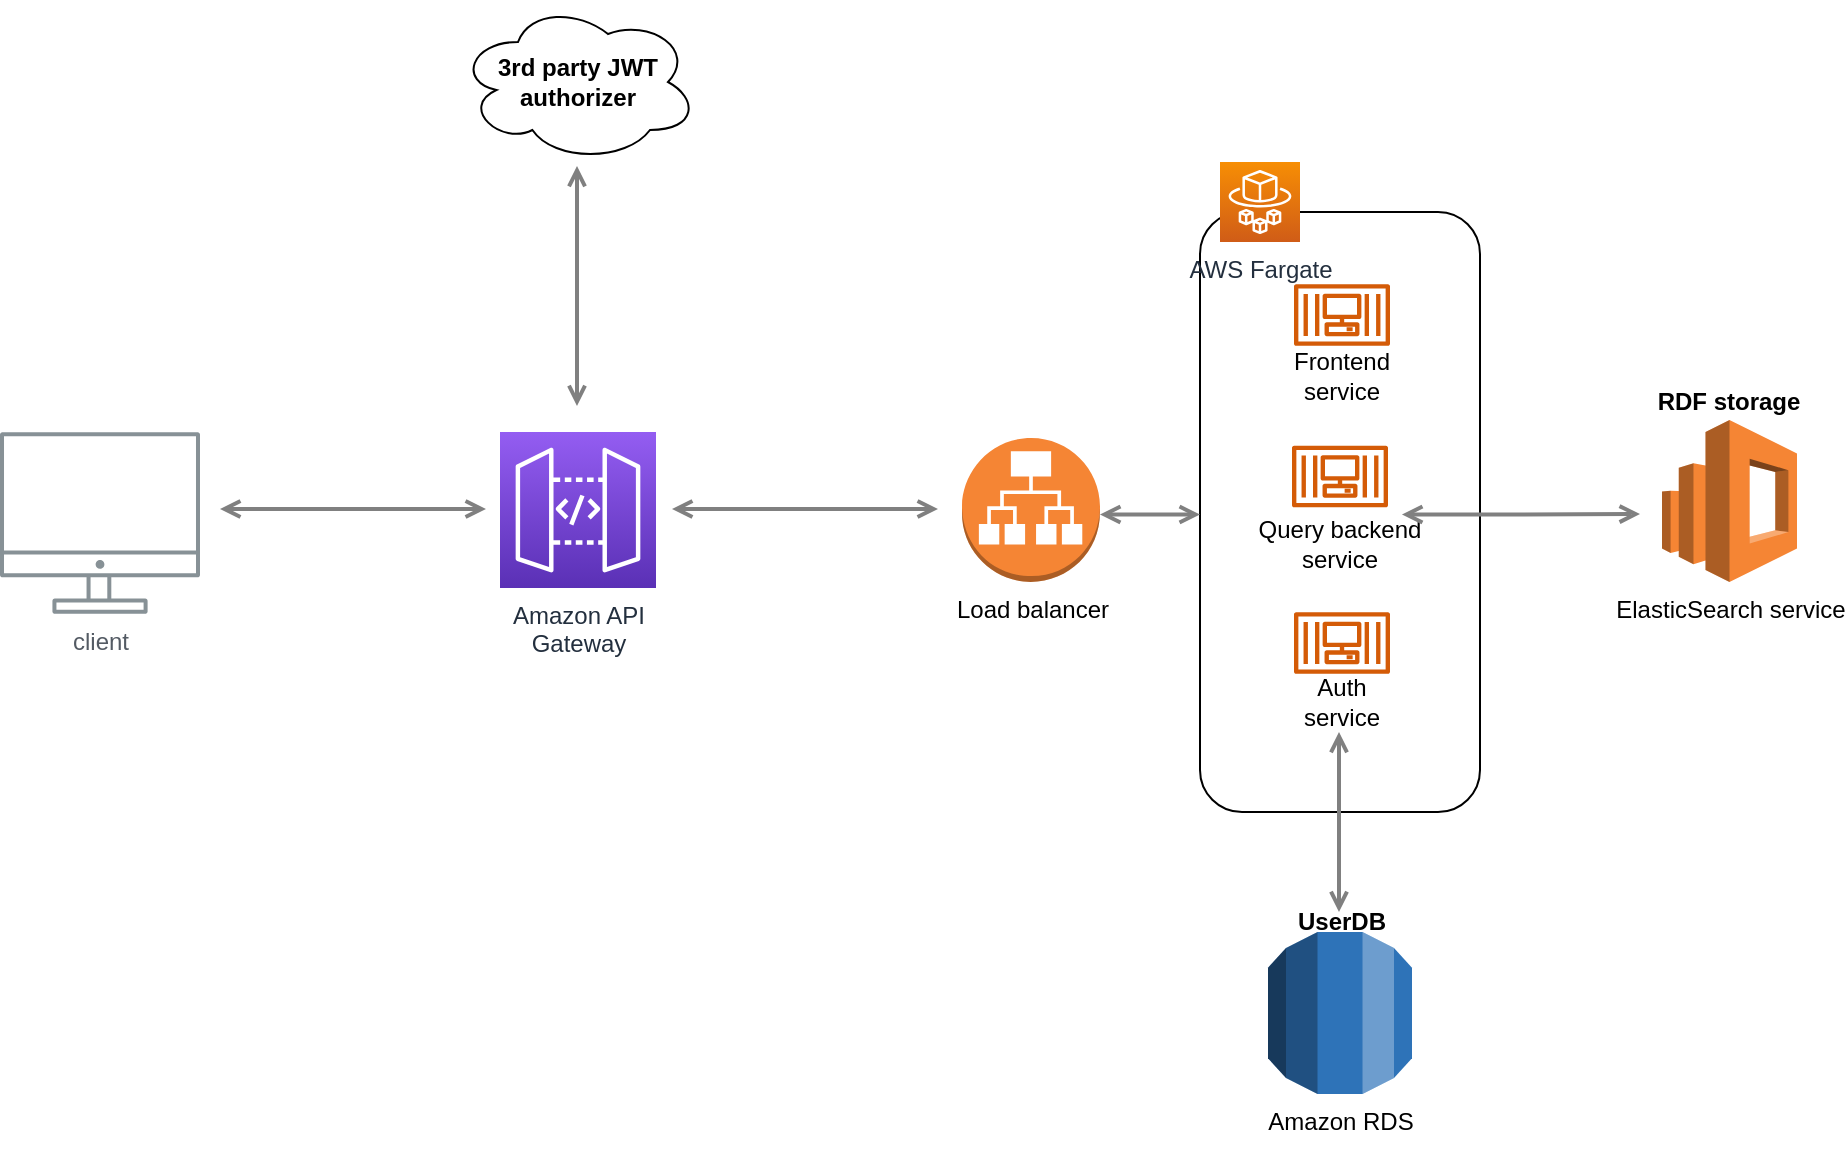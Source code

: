 <mxfile version="15.8.3" type="device"><diagram id="Ht1M8jgEwFfnCIfOTk4-" name="Page-1"><mxGraphModel dx="1426" dy="820" grid="1" gridSize="10" guides="1" tooltips="1" connect="1" arrows="1" fold="1" page="1" pageScale="1" pageWidth="1169" pageHeight="827" math="0" shadow="0"><root><mxCell id="0"/><mxCell id="1" parent="0"/><mxCell id="qKAPIafstPLK7CycVoyS-1" value="client" style="outlineConnect=0;gradientColor=none;fontColor=#545B64;strokeColor=none;fillColor=#879196;dashed=0;verticalLabelPosition=bottom;verticalAlign=top;align=center;html=1;fontSize=12;fontStyle=0;aspect=fixed;shape=mxgraph.aws4.illustration_desktop;pointerEvents=1;labelBackgroundColor=#ffffff;" vertex="1" parent="1"><mxGeometry x="100" y="840" width="100" height="91" as="geometry"/></mxCell><mxCell id="qKAPIafstPLK7CycVoyS-4" style="edgeStyle=orthogonalEdgeStyle;rounded=0;orthogonalLoop=1;jettySize=auto;html=1;startArrow=open;startFill=0;endArrow=open;endFill=0;strokeWidth=2;strokeColor=#808080;" edge="1" parent="1"><mxGeometry relative="1" as="geometry"><Array as="points"><mxPoint x="273" y="878.5"/><mxPoint x="273" y="878.5"/></Array><mxPoint x="210" y="878.5" as="sourcePoint"/><mxPoint x="343.001" y="878.5" as="targetPoint"/></mxGeometry></mxCell><mxCell id="qKAPIafstPLK7CycVoyS-5" value="Amazon API&lt;br&gt;Gateway&lt;br&gt;" style="outlineConnect=0;fontColor=#232F3E;gradientColor=#945DF2;gradientDirection=north;fillColor=#5A30B5;strokeColor=#ffffff;dashed=0;verticalLabelPosition=bottom;verticalAlign=top;align=center;html=1;fontSize=12;fontStyle=0;aspect=fixed;shape=mxgraph.aws4.resourceIcon;resIcon=mxgraph.aws4.api_gateway;labelBackgroundColor=#ffffff;" vertex="1" parent="1"><mxGeometry x="350" y="840" width="78" height="78" as="geometry"/></mxCell><mxCell id="qKAPIafstPLK7CycVoyS-6" value="&lt;div&gt;&lt;b&gt;3rd party JWT &lt;br&gt;&lt;/b&gt;&lt;/div&gt;&lt;div&gt;&lt;b&gt;authorizer&lt;br&gt;&lt;/b&gt;&lt;/div&gt;" style="ellipse;shape=cloud;whiteSpace=wrap;html=1;" vertex="1" parent="1"><mxGeometry x="329" y="625" width="120" height="80" as="geometry"/></mxCell><mxCell id="qKAPIafstPLK7CycVoyS-8" style="edgeStyle=orthogonalEdgeStyle;rounded=0;orthogonalLoop=1;jettySize=auto;html=1;startArrow=open;startFill=0;endArrow=open;endFill=0;strokeWidth=2;strokeColor=#808080;horizontal=1;" edge="1" parent="1"><mxGeometry relative="1" as="geometry"><Array as="points"><mxPoint x="388.5" y="768"/><mxPoint x="388.5" y="768"/></Array><mxPoint x="388.5" y="827" as="sourcePoint"/><mxPoint x="388.5" y="707" as="targetPoint"/></mxGeometry></mxCell><mxCell id="qKAPIafstPLK7CycVoyS-9" value="Load balancer" style="outlineConnect=0;dashed=0;verticalLabelPosition=bottom;verticalAlign=top;align=center;html=1;shape=mxgraph.aws3.application_load_balancer;fillColor=#F58534;gradientColor=none;" vertex="1" parent="1"><mxGeometry x="581" y="843" width="69" height="72" as="geometry"/></mxCell><mxCell id="qKAPIafstPLK7CycVoyS-10" style="edgeStyle=orthogonalEdgeStyle;rounded=0;orthogonalLoop=1;jettySize=auto;html=1;startArrow=open;startFill=0;endArrow=open;endFill=0;strokeWidth=2;strokeColor=#808080;" edge="1" parent="1"><mxGeometry relative="1" as="geometry"><Array as="points"><mxPoint x="499" y="878.5"/><mxPoint x="499" y="878.5"/></Array><mxPoint x="436" y="878.5" as="sourcePoint"/><mxPoint x="569.001" y="878.5" as="targetPoint"/></mxGeometry></mxCell><mxCell id="qKAPIafstPLK7CycVoyS-11" value="" style="rounded=1;whiteSpace=wrap;html=1;" vertex="1" parent="1"><mxGeometry x="700" y="730" width="140" height="300" as="geometry"/></mxCell><mxCell id="qKAPIafstPLK7CycVoyS-12" value="&lt;div&gt;AWS Fargate&lt;/div&gt;&lt;div&gt;&lt;br&gt;&lt;/div&gt;" style="sketch=0;points=[[0,0,0],[0.25,0,0],[0.5,0,0],[0.75,0,0],[1,0,0],[0,1,0],[0.25,1,0],[0.5,1,0],[0.75,1,0],[1,1,0],[0,0.25,0],[0,0.5,0],[0,0.75,0],[1,0.25,0],[1,0.5,0],[1,0.75,0]];outlineConnect=0;fontColor=#232F3E;gradientColor=#F78E04;gradientDirection=north;fillColor=#D05C17;strokeColor=#ffffff;dashed=0;verticalLabelPosition=bottom;verticalAlign=top;align=center;html=1;fontSize=12;fontStyle=0;aspect=fixed;shape=mxgraph.aws4.resourceIcon;resIcon=mxgraph.aws4.fargate;" vertex="1" parent="1"><mxGeometry x="710" y="705" width="40" height="40" as="geometry"/></mxCell><mxCell id="qKAPIafstPLK7CycVoyS-13" value="" style="sketch=0;outlineConnect=0;fontColor=#232F3E;gradientColor=none;fillColor=#D45B07;strokeColor=none;dashed=0;verticalLabelPosition=bottom;verticalAlign=top;align=center;html=1;fontSize=12;fontStyle=0;aspect=fixed;pointerEvents=1;shape=mxgraph.aws4.container_3;" vertex="1" parent="1"><mxGeometry x="747" y="766" width="48" height="31" as="geometry"/></mxCell><mxCell id="qKAPIafstPLK7CycVoyS-14" value="" style="sketch=0;outlineConnect=0;fontColor=#232F3E;gradientColor=none;fillColor=#D45B07;strokeColor=none;dashed=0;verticalLabelPosition=bottom;verticalAlign=top;align=center;html=1;fontSize=12;fontStyle=0;aspect=fixed;pointerEvents=1;shape=mxgraph.aws4.container_3;" vertex="1" parent="1"><mxGeometry x="746" y="846.75" width="48" height="31" as="geometry"/></mxCell><mxCell id="qKAPIafstPLK7CycVoyS-15" value="" style="sketch=0;outlineConnect=0;fontColor=#232F3E;gradientColor=none;fillColor=#D45B07;strokeColor=none;dashed=0;verticalLabelPosition=bottom;verticalAlign=top;align=center;html=1;fontSize=12;fontStyle=0;aspect=fixed;pointerEvents=1;shape=mxgraph.aws4.container_3;" vertex="1" parent="1"><mxGeometry x="747" y="930" width="48" height="31" as="geometry"/></mxCell><mxCell id="qKAPIafstPLK7CycVoyS-16" value="Query backend service" style="text;html=1;strokeColor=none;fillColor=none;align=center;verticalAlign=middle;whiteSpace=wrap;rounded=0;" vertex="1" parent="1"><mxGeometry x="725" y="881.25" width="90" height="30" as="geometry"/></mxCell><mxCell id="qKAPIafstPLK7CycVoyS-17" value="Frontend service" style="text;html=1;strokeColor=none;fillColor=none;align=center;verticalAlign=middle;whiteSpace=wrap;rounded=0;" vertex="1" parent="1"><mxGeometry x="741" y="797" width="60" height="30" as="geometry"/></mxCell><mxCell id="qKAPIafstPLK7CycVoyS-18" value="&lt;div&gt;Auth service&lt;/div&gt;" style="text;html=1;strokeColor=none;fillColor=none;align=center;verticalAlign=middle;whiteSpace=wrap;rounded=0;" vertex="1" parent="1"><mxGeometry x="741" y="960" width="60" height="30" as="geometry"/></mxCell><mxCell id="qKAPIafstPLK7CycVoyS-19" style="edgeStyle=orthogonalEdgeStyle;rounded=0;orthogonalLoop=1;jettySize=auto;html=1;startArrow=open;startFill=0;endArrow=open;endFill=0;strokeWidth=2;strokeColor=#808080;" edge="1" parent="1"><mxGeometry relative="1" as="geometry"><Array as="points"><mxPoint x="700" y="881.25"/><mxPoint x="700" y="881.25"/></Array><mxPoint x="650" y="881.25" as="sourcePoint"/><mxPoint x="700" y="881.25" as="targetPoint"/></mxGeometry></mxCell><mxCell id="qKAPIafstPLK7CycVoyS-20" value="ElasticSearch service" style="outlineConnect=0;dashed=0;verticalLabelPosition=bottom;verticalAlign=top;align=center;html=1;shape=mxgraph.aws3.elasticsearch_service;fillColor=#F58534;gradientColor=none;" vertex="1" parent="1"><mxGeometry x="931" y="834" width="67.5" height="81" as="geometry"/></mxCell><mxCell id="qKAPIafstPLK7CycVoyS-21" style="edgeStyle=orthogonalEdgeStyle;rounded=0;orthogonalLoop=1;jettySize=auto;html=1;startArrow=open;startFill=0;endArrow=open;endFill=0;strokeWidth=2;strokeColor=#808080;" edge="1" parent="1"><mxGeometry relative="1" as="geometry"><Array as="points"><mxPoint x="851" y="881"/><mxPoint x="851" y="881"/></Array><mxPoint x="801" y="881.25" as="sourcePoint"/><mxPoint x="920" y="881" as="targetPoint"/></mxGeometry></mxCell><mxCell id="qKAPIafstPLK7CycVoyS-22" value="&lt;div&gt;Amazon RDS&lt;/div&gt;&lt;div&gt;&lt;br&gt;&lt;/div&gt;" style="outlineConnect=0;dashed=0;verticalLabelPosition=bottom;verticalAlign=top;align=center;html=1;shape=mxgraph.aws3.rds;fillColor=#2E73B8;gradientColor=none;" vertex="1" parent="1"><mxGeometry x="734" y="1090" width="72" height="81" as="geometry"/></mxCell><mxCell id="qKAPIafstPLK7CycVoyS-23" style="edgeStyle=orthogonalEdgeStyle;rounded=0;orthogonalLoop=1;jettySize=auto;html=1;startArrow=open;startFill=0;endArrow=open;endFill=0;strokeWidth=2;strokeColor=#808080;horizontal=1;" edge="1" parent="1"><mxGeometry relative="1" as="geometry"><Array as="points"><mxPoint x="769.5" y="1051"/><mxPoint x="769.5" y="1051"/></Array><mxPoint x="769.5" y="1080" as="sourcePoint"/><mxPoint x="769.5" y="990" as="targetPoint"/></mxGeometry></mxCell><mxCell id="qKAPIafstPLK7CycVoyS-25" value="&lt;b&gt;RDF storage&lt;br&gt;&lt;/b&gt;" style="text;html=1;strokeColor=none;fillColor=none;align=center;verticalAlign=middle;whiteSpace=wrap;rounded=0;" vertex="1" parent="1"><mxGeometry x="927.13" y="810" width="75.25" height="30" as="geometry"/></mxCell><mxCell id="qKAPIafstPLK7CycVoyS-26" value="&lt;b&gt;UserDB&lt;/b&gt;" style="text;html=1;strokeColor=none;fillColor=none;align=center;verticalAlign=middle;whiteSpace=wrap;rounded=0;" vertex="1" parent="1"><mxGeometry x="741" y="1070" width="60" height="30" as="geometry"/></mxCell></root></mxGraphModel></diagram></mxfile>